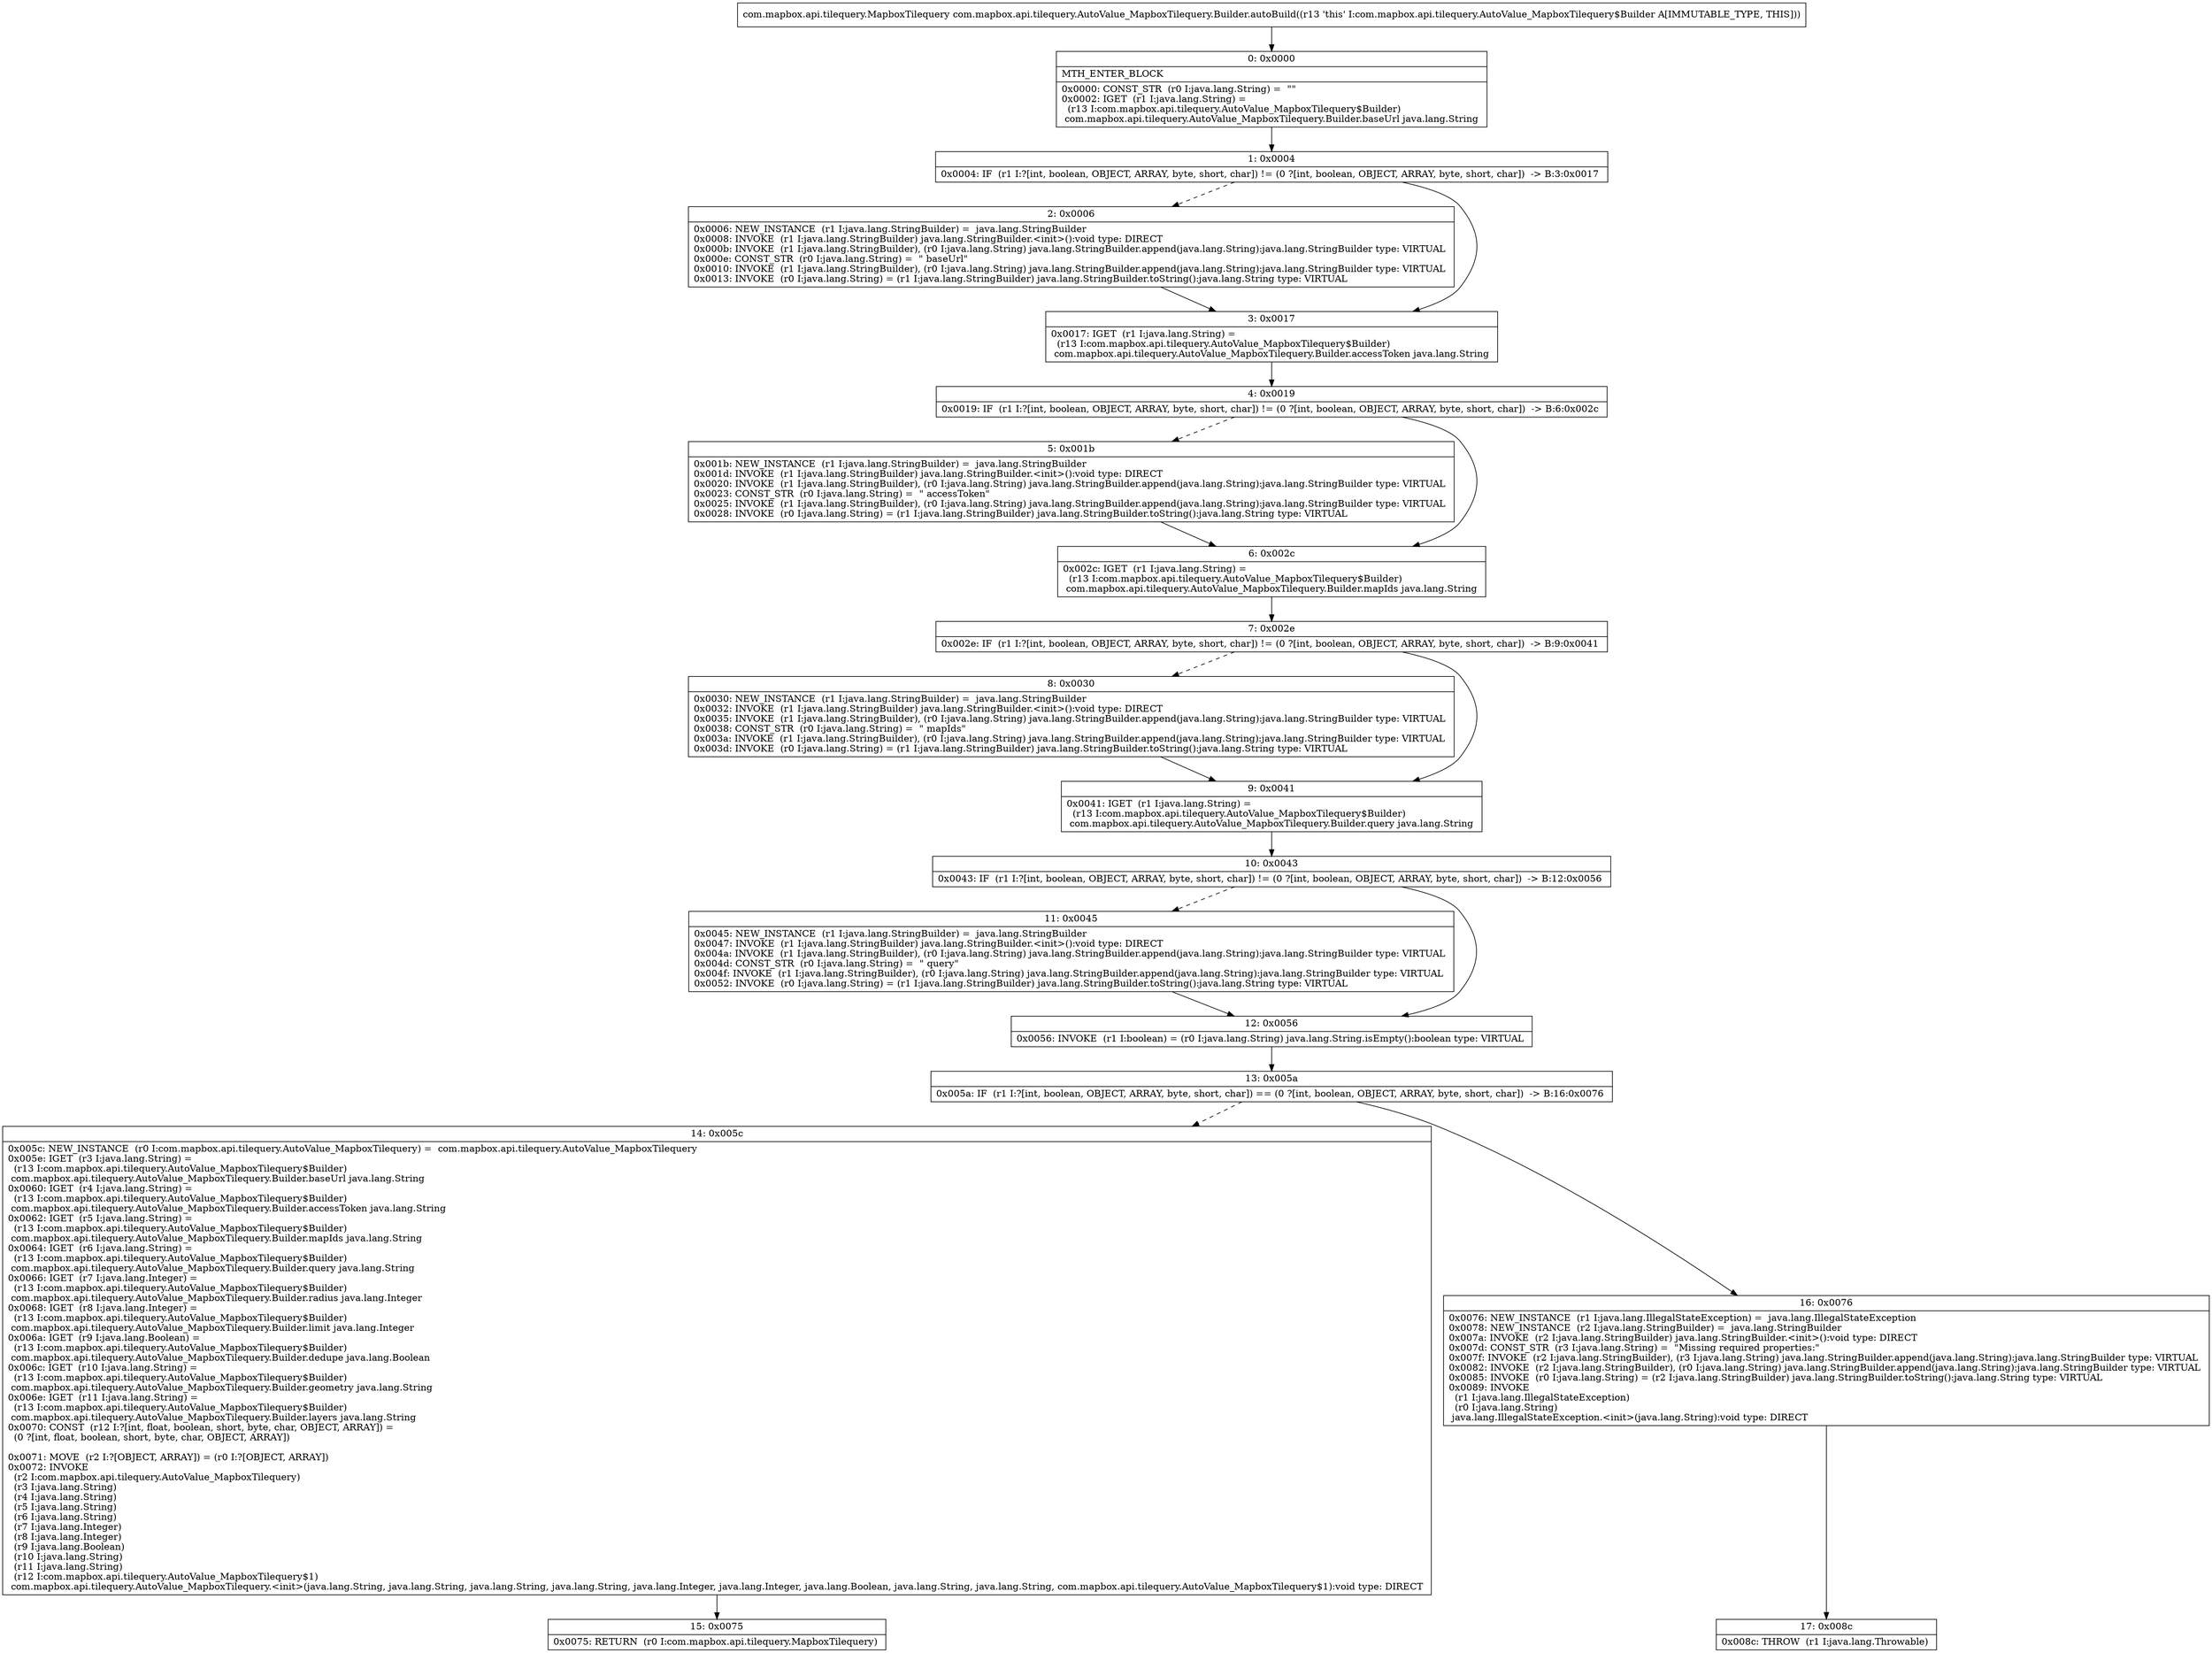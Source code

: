 digraph "CFG forcom.mapbox.api.tilequery.AutoValue_MapboxTilequery.Builder.autoBuild()Lcom\/mapbox\/api\/tilequery\/MapboxTilequery;" {
Node_0 [shape=record,label="{0\:\ 0x0000|MTH_ENTER_BLOCK\l|0x0000: CONST_STR  (r0 I:java.lang.String) =  \"\" \l0x0002: IGET  (r1 I:java.lang.String) = \l  (r13 I:com.mapbox.api.tilequery.AutoValue_MapboxTilequery$Builder)\l com.mapbox.api.tilequery.AutoValue_MapboxTilequery.Builder.baseUrl java.lang.String \l}"];
Node_1 [shape=record,label="{1\:\ 0x0004|0x0004: IF  (r1 I:?[int, boolean, OBJECT, ARRAY, byte, short, char]) != (0 ?[int, boolean, OBJECT, ARRAY, byte, short, char])  \-\> B:3:0x0017 \l}"];
Node_2 [shape=record,label="{2\:\ 0x0006|0x0006: NEW_INSTANCE  (r1 I:java.lang.StringBuilder) =  java.lang.StringBuilder \l0x0008: INVOKE  (r1 I:java.lang.StringBuilder) java.lang.StringBuilder.\<init\>():void type: DIRECT \l0x000b: INVOKE  (r1 I:java.lang.StringBuilder), (r0 I:java.lang.String) java.lang.StringBuilder.append(java.lang.String):java.lang.StringBuilder type: VIRTUAL \l0x000e: CONST_STR  (r0 I:java.lang.String) =  \" baseUrl\" \l0x0010: INVOKE  (r1 I:java.lang.StringBuilder), (r0 I:java.lang.String) java.lang.StringBuilder.append(java.lang.String):java.lang.StringBuilder type: VIRTUAL \l0x0013: INVOKE  (r0 I:java.lang.String) = (r1 I:java.lang.StringBuilder) java.lang.StringBuilder.toString():java.lang.String type: VIRTUAL \l}"];
Node_3 [shape=record,label="{3\:\ 0x0017|0x0017: IGET  (r1 I:java.lang.String) = \l  (r13 I:com.mapbox.api.tilequery.AutoValue_MapboxTilequery$Builder)\l com.mapbox.api.tilequery.AutoValue_MapboxTilequery.Builder.accessToken java.lang.String \l}"];
Node_4 [shape=record,label="{4\:\ 0x0019|0x0019: IF  (r1 I:?[int, boolean, OBJECT, ARRAY, byte, short, char]) != (0 ?[int, boolean, OBJECT, ARRAY, byte, short, char])  \-\> B:6:0x002c \l}"];
Node_5 [shape=record,label="{5\:\ 0x001b|0x001b: NEW_INSTANCE  (r1 I:java.lang.StringBuilder) =  java.lang.StringBuilder \l0x001d: INVOKE  (r1 I:java.lang.StringBuilder) java.lang.StringBuilder.\<init\>():void type: DIRECT \l0x0020: INVOKE  (r1 I:java.lang.StringBuilder), (r0 I:java.lang.String) java.lang.StringBuilder.append(java.lang.String):java.lang.StringBuilder type: VIRTUAL \l0x0023: CONST_STR  (r0 I:java.lang.String) =  \" accessToken\" \l0x0025: INVOKE  (r1 I:java.lang.StringBuilder), (r0 I:java.lang.String) java.lang.StringBuilder.append(java.lang.String):java.lang.StringBuilder type: VIRTUAL \l0x0028: INVOKE  (r0 I:java.lang.String) = (r1 I:java.lang.StringBuilder) java.lang.StringBuilder.toString():java.lang.String type: VIRTUAL \l}"];
Node_6 [shape=record,label="{6\:\ 0x002c|0x002c: IGET  (r1 I:java.lang.String) = \l  (r13 I:com.mapbox.api.tilequery.AutoValue_MapboxTilequery$Builder)\l com.mapbox.api.tilequery.AutoValue_MapboxTilequery.Builder.mapIds java.lang.String \l}"];
Node_7 [shape=record,label="{7\:\ 0x002e|0x002e: IF  (r1 I:?[int, boolean, OBJECT, ARRAY, byte, short, char]) != (0 ?[int, boolean, OBJECT, ARRAY, byte, short, char])  \-\> B:9:0x0041 \l}"];
Node_8 [shape=record,label="{8\:\ 0x0030|0x0030: NEW_INSTANCE  (r1 I:java.lang.StringBuilder) =  java.lang.StringBuilder \l0x0032: INVOKE  (r1 I:java.lang.StringBuilder) java.lang.StringBuilder.\<init\>():void type: DIRECT \l0x0035: INVOKE  (r1 I:java.lang.StringBuilder), (r0 I:java.lang.String) java.lang.StringBuilder.append(java.lang.String):java.lang.StringBuilder type: VIRTUAL \l0x0038: CONST_STR  (r0 I:java.lang.String) =  \" mapIds\" \l0x003a: INVOKE  (r1 I:java.lang.StringBuilder), (r0 I:java.lang.String) java.lang.StringBuilder.append(java.lang.String):java.lang.StringBuilder type: VIRTUAL \l0x003d: INVOKE  (r0 I:java.lang.String) = (r1 I:java.lang.StringBuilder) java.lang.StringBuilder.toString():java.lang.String type: VIRTUAL \l}"];
Node_9 [shape=record,label="{9\:\ 0x0041|0x0041: IGET  (r1 I:java.lang.String) = \l  (r13 I:com.mapbox.api.tilequery.AutoValue_MapboxTilequery$Builder)\l com.mapbox.api.tilequery.AutoValue_MapboxTilequery.Builder.query java.lang.String \l}"];
Node_10 [shape=record,label="{10\:\ 0x0043|0x0043: IF  (r1 I:?[int, boolean, OBJECT, ARRAY, byte, short, char]) != (0 ?[int, boolean, OBJECT, ARRAY, byte, short, char])  \-\> B:12:0x0056 \l}"];
Node_11 [shape=record,label="{11\:\ 0x0045|0x0045: NEW_INSTANCE  (r1 I:java.lang.StringBuilder) =  java.lang.StringBuilder \l0x0047: INVOKE  (r1 I:java.lang.StringBuilder) java.lang.StringBuilder.\<init\>():void type: DIRECT \l0x004a: INVOKE  (r1 I:java.lang.StringBuilder), (r0 I:java.lang.String) java.lang.StringBuilder.append(java.lang.String):java.lang.StringBuilder type: VIRTUAL \l0x004d: CONST_STR  (r0 I:java.lang.String) =  \" query\" \l0x004f: INVOKE  (r1 I:java.lang.StringBuilder), (r0 I:java.lang.String) java.lang.StringBuilder.append(java.lang.String):java.lang.StringBuilder type: VIRTUAL \l0x0052: INVOKE  (r0 I:java.lang.String) = (r1 I:java.lang.StringBuilder) java.lang.StringBuilder.toString():java.lang.String type: VIRTUAL \l}"];
Node_12 [shape=record,label="{12\:\ 0x0056|0x0056: INVOKE  (r1 I:boolean) = (r0 I:java.lang.String) java.lang.String.isEmpty():boolean type: VIRTUAL \l}"];
Node_13 [shape=record,label="{13\:\ 0x005a|0x005a: IF  (r1 I:?[int, boolean, OBJECT, ARRAY, byte, short, char]) == (0 ?[int, boolean, OBJECT, ARRAY, byte, short, char])  \-\> B:16:0x0076 \l}"];
Node_14 [shape=record,label="{14\:\ 0x005c|0x005c: NEW_INSTANCE  (r0 I:com.mapbox.api.tilequery.AutoValue_MapboxTilequery) =  com.mapbox.api.tilequery.AutoValue_MapboxTilequery \l0x005e: IGET  (r3 I:java.lang.String) = \l  (r13 I:com.mapbox.api.tilequery.AutoValue_MapboxTilequery$Builder)\l com.mapbox.api.tilequery.AutoValue_MapboxTilequery.Builder.baseUrl java.lang.String \l0x0060: IGET  (r4 I:java.lang.String) = \l  (r13 I:com.mapbox.api.tilequery.AutoValue_MapboxTilequery$Builder)\l com.mapbox.api.tilequery.AutoValue_MapboxTilequery.Builder.accessToken java.lang.String \l0x0062: IGET  (r5 I:java.lang.String) = \l  (r13 I:com.mapbox.api.tilequery.AutoValue_MapboxTilequery$Builder)\l com.mapbox.api.tilequery.AutoValue_MapboxTilequery.Builder.mapIds java.lang.String \l0x0064: IGET  (r6 I:java.lang.String) = \l  (r13 I:com.mapbox.api.tilequery.AutoValue_MapboxTilequery$Builder)\l com.mapbox.api.tilequery.AutoValue_MapboxTilequery.Builder.query java.lang.String \l0x0066: IGET  (r7 I:java.lang.Integer) = \l  (r13 I:com.mapbox.api.tilequery.AutoValue_MapboxTilequery$Builder)\l com.mapbox.api.tilequery.AutoValue_MapboxTilequery.Builder.radius java.lang.Integer \l0x0068: IGET  (r8 I:java.lang.Integer) = \l  (r13 I:com.mapbox.api.tilequery.AutoValue_MapboxTilequery$Builder)\l com.mapbox.api.tilequery.AutoValue_MapboxTilequery.Builder.limit java.lang.Integer \l0x006a: IGET  (r9 I:java.lang.Boolean) = \l  (r13 I:com.mapbox.api.tilequery.AutoValue_MapboxTilequery$Builder)\l com.mapbox.api.tilequery.AutoValue_MapboxTilequery.Builder.dedupe java.lang.Boolean \l0x006c: IGET  (r10 I:java.lang.String) = \l  (r13 I:com.mapbox.api.tilequery.AutoValue_MapboxTilequery$Builder)\l com.mapbox.api.tilequery.AutoValue_MapboxTilequery.Builder.geometry java.lang.String \l0x006e: IGET  (r11 I:java.lang.String) = \l  (r13 I:com.mapbox.api.tilequery.AutoValue_MapboxTilequery$Builder)\l com.mapbox.api.tilequery.AutoValue_MapboxTilequery.Builder.layers java.lang.String \l0x0070: CONST  (r12 I:?[int, float, boolean, short, byte, char, OBJECT, ARRAY]) = \l  (0 ?[int, float, boolean, short, byte, char, OBJECT, ARRAY])\l \l0x0071: MOVE  (r2 I:?[OBJECT, ARRAY]) = (r0 I:?[OBJECT, ARRAY]) \l0x0072: INVOKE  \l  (r2 I:com.mapbox.api.tilequery.AutoValue_MapboxTilequery)\l  (r3 I:java.lang.String)\l  (r4 I:java.lang.String)\l  (r5 I:java.lang.String)\l  (r6 I:java.lang.String)\l  (r7 I:java.lang.Integer)\l  (r8 I:java.lang.Integer)\l  (r9 I:java.lang.Boolean)\l  (r10 I:java.lang.String)\l  (r11 I:java.lang.String)\l  (r12 I:com.mapbox.api.tilequery.AutoValue_MapboxTilequery$1)\l com.mapbox.api.tilequery.AutoValue_MapboxTilequery.\<init\>(java.lang.String, java.lang.String, java.lang.String, java.lang.String, java.lang.Integer, java.lang.Integer, java.lang.Boolean, java.lang.String, java.lang.String, com.mapbox.api.tilequery.AutoValue_MapboxTilequery$1):void type: DIRECT \l}"];
Node_15 [shape=record,label="{15\:\ 0x0075|0x0075: RETURN  (r0 I:com.mapbox.api.tilequery.MapboxTilequery) \l}"];
Node_16 [shape=record,label="{16\:\ 0x0076|0x0076: NEW_INSTANCE  (r1 I:java.lang.IllegalStateException) =  java.lang.IllegalStateException \l0x0078: NEW_INSTANCE  (r2 I:java.lang.StringBuilder) =  java.lang.StringBuilder \l0x007a: INVOKE  (r2 I:java.lang.StringBuilder) java.lang.StringBuilder.\<init\>():void type: DIRECT \l0x007d: CONST_STR  (r3 I:java.lang.String) =  \"Missing required properties:\" \l0x007f: INVOKE  (r2 I:java.lang.StringBuilder), (r3 I:java.lang.String) java.lang.StringBuilder.append(java.lang.String):java.lang.StringBuilder type: VIRTUAL \l0x0082: INVOKE  (r2 I:java.lang.StringBuilder), (r0 I:java.lang.String) java.lang.StringBuilder.append(java.lang.String):java.lang.StringBuilder type: VIRTUAL \l0x0085: INVOKE  (r0 I:java.lang.String) = (r2 I:java.lang.StringBuilder) java.lang.StringBuilder.toString():java.lang.String type: VIRTUAL \l0x0089: INVOKE  \l  (r1 I:java.lang.IllegalStateException)\l  (r0 I:java.lang.String)\l java.lang.IllegalStateException.\<init\>(java.lang.String):void type: DIRECT \l}"];
Node_17 [shape=record,label="{17\:\ 0x008c|0x008c: THROW  (r1 I:java.lang.Throwable) \l}"];
MethodNode[shape=record,label="{com.mapbox.api.tilequery.MapboxTilequery com.mapbox.api.tilequery.AutoValue_MapboxTilequery.Builder.autoBuild((r13 'this' I:com.mapbox.api.tilequery.AutoValue_MapboxTilequery$Builder A[IMMUTABLE_TYPE, THIS])) }"];
MethodNode -> Node_0;
Node_0 -> Node_1;
Node_1 -> Node_2[style=dashed];
Node_1 -> Node_3;
Node_2 -> Node_3;
Node_3 -> Node_4;
Node_4 -> Node_5[style=dashed];
Node_4 -> Node_6;
Node_5 -> Node_6;
Node_6 -> Node_7;
Node_7 -> Node_8[style=dashed];
Node_7 -> Node_9;
Node_8 -> Node_9;
Node_9 -> Node_10;
Node_10 -> Node_11[style=dashed];
Node_10 -> Node_12;
Node_11 -> Node_12;
Node_12 -> Node_13;
Node_13 -> Node_14[style=dashed];
Node_13 -> Node_16;
Node_14 -> Node_15;
Node_16 -> Node_17;
}

